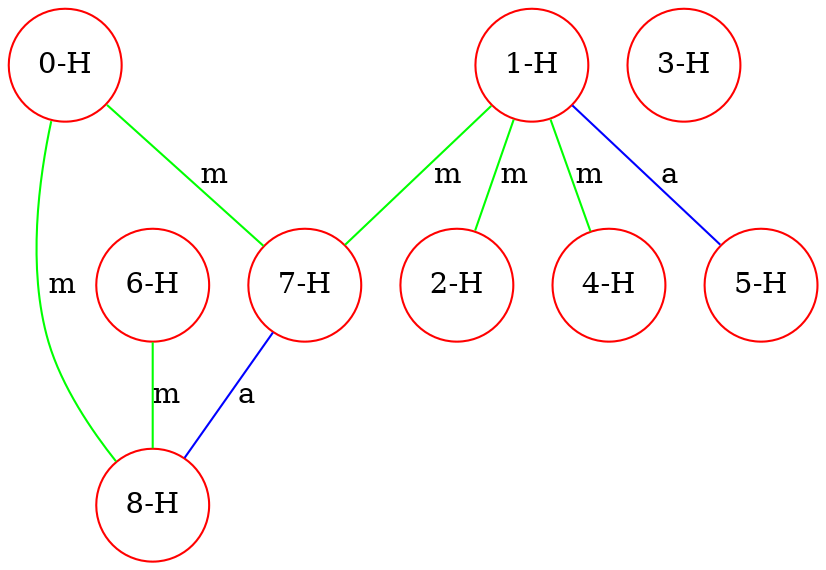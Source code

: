 graph ProteinGraph {
    0 [label="0-H" shape=circle color=red];
    1 [label="1-H" shape=circle color=red];
    2 [label="2-H" shape=circle color=red];
    3 [label="3-H" shape=circle color=red];
    4 [label="4-H" shape=circle color=red];
    5 [label="5-H" shape=circle color=red];
    6 [label="6-H" shape=circle color=red];
    7 [label="7-H" shape=circle color=red];
    8 [label="8-H" shape=circle color=red];
    0 -- 7 [label="m" color=green];
    0 -- 8 [label="m" color=green];
    1 -- 2 [label="m" color=green];
    1 -- 4 [label="m" color=green];
    1 -- 5 [label="a" color=blue];
    1 -- 7 [label="m" color=green];
    6 -- 8 [label="m" color=green];
    7 -- 8 [label="a" color=blue];
}
